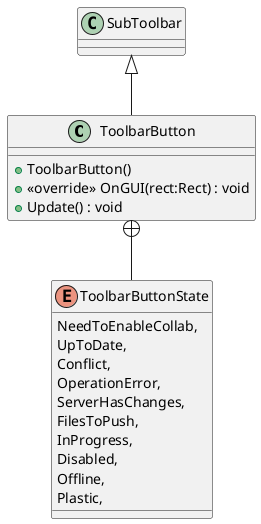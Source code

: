 @startuml
class ToolbarButton {
    + ToolbarButton()
    + <<override>> OnGUI(rect:Rect) : void
    + Update() : void
}
enum ToolbarButtonState {
    NeedToEnableCollab,
    UpToDate,
    Conflict,
    OperationError,
    ServerHasChanges,
    FilesToPush,
    InProgress,
    Disabled,
    Offline,
    Plastic,
}
SubToolbar <|-- ToolbarButton
ToolbarButton +-- ToolbarButtonState
@enduml
